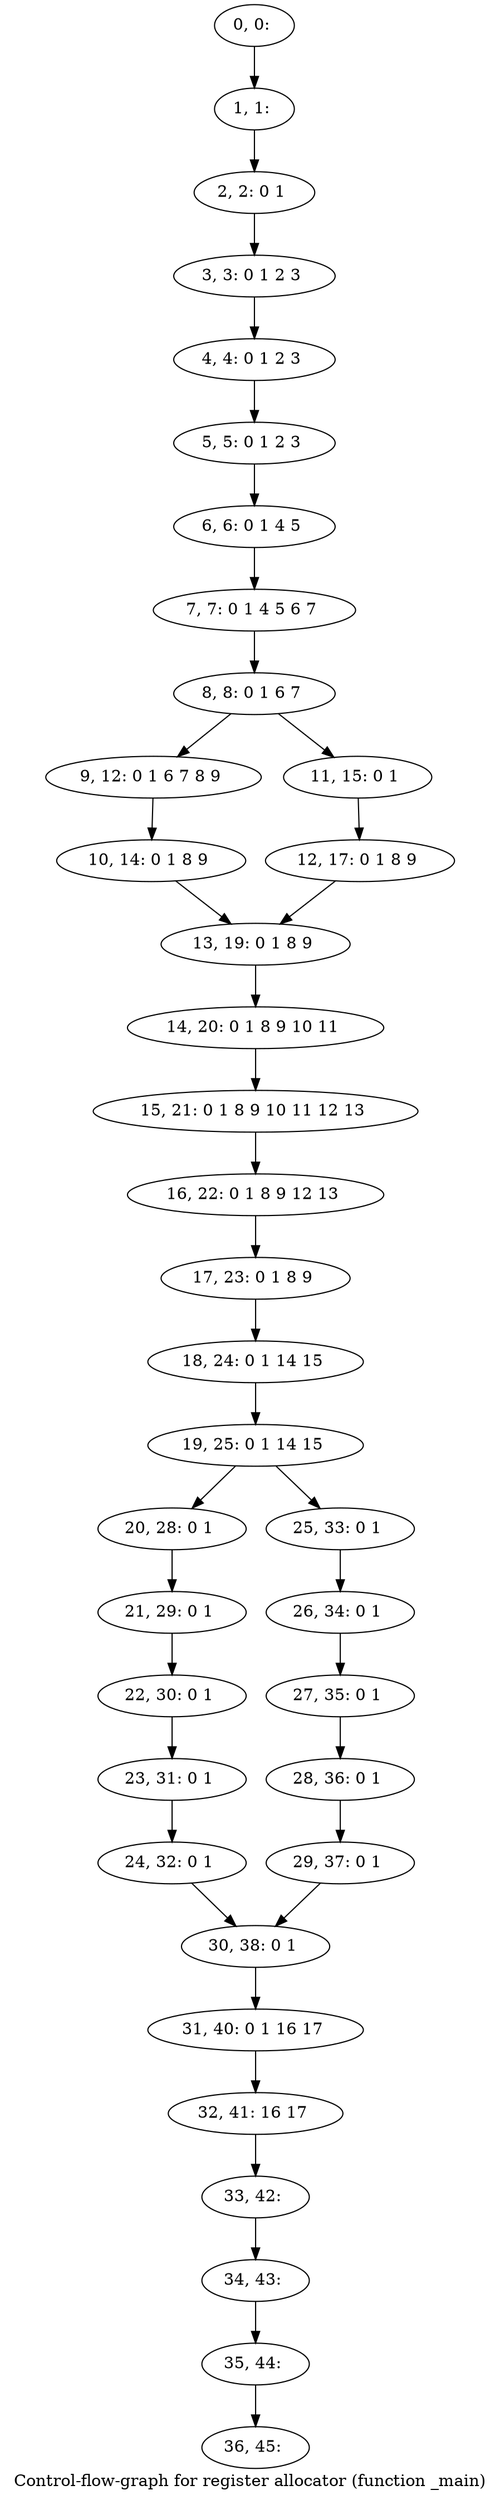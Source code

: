 digraph G {
graph [label="Control-flow-graph for register allocator (function _main)"]
0[label="0, 0: "];
1[label="1, 1: "];
2[label="2, 2: 0 1 "];
3[label="3, 3: 0 1 2 3 "];
4[label="4, 4: 0 1 2 3 "];
5[label="5, 5: 0 1 2 3 "];
6[label="6, 6: 0 1 4 5 "];
7[label="7, 7: 0 1 4 5 6 7 "];
8[label="8, 8: 0 1 6 7 "];
9[label="9, 12: 0 1 6 7 8 9 "];
10[label="10, 14: 0 1 8 9 "];
11[label="11, 15: 0 1 "];
12[label="12, 17: 0 1 8 9 "];
13[label="13, 19: 0 1 8 9 "];
14[label="14, 20: 0 1 8 9 10 11 "];
15[label="15, 21: 0 1 8 9 10 11 12 13 "];
16[label="16, 22: 0 1 8 9 12 13 "];
17[label="17, 23: 0 1 8 9 "];
18[label="18, 24: 0 1 14 15 "];
19[label="19, 25: 0 1 14 15 "];
20[label="20, 28: 0 1 "];
21[label="21, 29: 0 1 "];
22[label="22, 30: 0 1 "];
23[label="23, 31: 0 1 "];
24[label="24, 32: 0 1 "];
25[label="25, 33: 0 1 "];
26[label="26, 34: 0 1 "];
27[label="27, 35: 0 1 "];
28[label="28, 36: 0 1 "];
29[label="29, 37: 0 1 "];
30[label="30, 38: 0 1 "];
31[label="31, 40: 0 1 16 17 "];
32[label="32, 41: 16 17 "];
33[label="33, 42: "];
34[label="34, 43: "];
35[label="35, 44: "];
36[label="36, 45: "];
0->1 ;
1->2 ;
2->3 ;
3->4 ;
4->5 ;
5->6 ;
6->7 ;
7->8 ;
8->9 ;
8->11 ;
9->10 ;
10->13 ;
11->12 ;
12->13 ;
13->14 ;
14->15 ;
15->16 ;
16->17 ;
17->18 ;
18->19 ;
19->20 ;
19->25 ;
20->21 ;
21->22 ;
22->23 ;
23->24 ;
24->30 ;
25->26 ;
26->27 ;
27->28 ;
28->29 ;
29->30 ;
30->31 ;
31->32 ;
32->33 ;
33->34 ;
34->35 ;
35->36 ;
}
